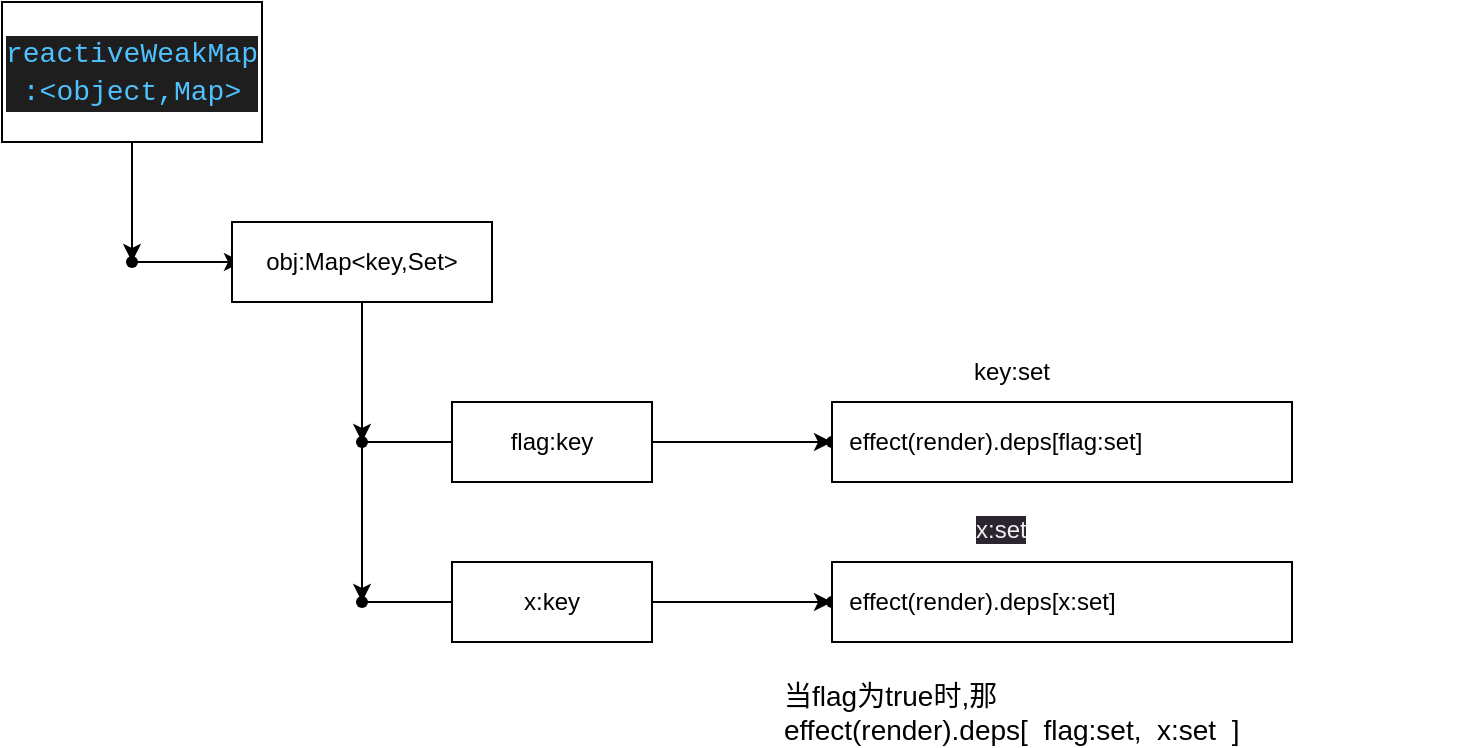 <mxfile>
    <diagram id="QqUA3UKoJoLK8TZRrcnE" name="第 1 页">
        <mxGraphModel dx="1019" dy="797" grid="1" gridSize="10" guides="1" tooltips="1" connect="1" arrows="1" fold="1" page="1" pageScale="1" pageWidth="827" pageHeight="1169" math="0" shadow="0">
            <root>
                <mxCell id="0"/>
                <mxCell id="1" parent="0"/>
                <mxCell id="14" value="" style="edgeStyle=none;html=1;" edge="1" parent="1" source="2" target="13">
                    <mxGeometry relative="1" as="geometry"/>
                </mxCell>
                <mxCell id="2" value="&lt;div style=&quot;color: rgb(212, 212, 212); background-color: rgb(30, 30, 30); font-family: &amp;quot;JetBranis Mono&amp;quot;, Consolas, &amp;quot;Courier New&amp;quot;, monospace, Consolas, &amp;quot;Courier New&amp;quot;, monospace; font-size: 14px; line-height: 19px;&quot;&gt;&lt;span style=&quot;color: #4fc1ff;&quot;&gt;reactiveWeakMap&lt;br&gt;:&amp;lt;object,Map&amp;gt;&lt;/span&gt;&lt;/div&gt;" style="rounded=0;whiteSpace=wrap;html=1;" vertex="1" parent="1">
                    <mxGeometry x="25" y="30" width="130" height="70" as="geometry"/>
                </mxCell>
                <mxCell id="16" value="" style="edgeStyle=none;html=1;" edge="1" parent="1" source="13" target="15">
                    <mxGeometry relative="1" as="geometry"/>
                </mxCell>
                <mxCell id="13" value="" style="shape=waypoint;sketch=0;size=6;pointerEvents=1;points=[];fillColor=default;resizable=0;rotatable=0;perimeter=centerPerimeter;snapToPoint=1;rounded=0;" vertex="1" parent="1">
                    <mxGeometry x="80" y="150" width="20" height="20" as="geometry"/>
                </mxCell>
                <mxCell id="15" value="" style="shape=waypoint;sketch=0;size=6;pointerEvents=1;points=[];fillColor=default;resizable=0;rotatable=0;perimeter=centerPerimeter;snapToPoint=1;rounded=0;" vertex="1" parent="1">
                    <mxGeometry x="135" y="150" width="20" height="20" as="geometry"/>
                </mxCell>
                <mxCell id="21" value="" style="edgeStyle=none;html=1;" edge="1" parent="1" source="17" target="19">
                    <mxGeometry relative="1" as="geometry"/>
                </mxCell>
                <mxCell id="17" value="obj:Map&amp;lt;key,Set&amp;gt;" style="rounded=0;whiteSpace=wrap;html=1;" vertex="1" parent="1">
                    <mxGeometry x="140" y="140" width="130" height="40" as="geometry"/>
                </mxCell>
                <mxCell id="23" value="" style="edgeStyle=none;html=1;" edge="1" parent="1" source="19" target="22">
                    <mxGeometry relative="1" as="geometry"/>
                </mxCell>
                <mxCell id="38" value="" style="edgeStyle=none;html=1;" edge="1" parent="1" source="19" target="32">
                    <mxGeometry relative="1" as="geometry"/>
                </mxCell>
                <mxCell id="19" value="" style="shape=waypoint;sketch=0;size=6;pointerEvents=1;points=[];fillColor=default;resizable=0;rotatable=0;perimeter=centerPerimeter;snapToPoint=1;rounded=0;" vertex="1" parent="1">
                    <mxGeometry x="195" y="240" width="20" height="20" as="geometry"/>
                </mxCell>
                <mxCell id="22" value="" style="shape=waypoint;sketch=0;size=6;pointerEvents=1;points=[];fillColor=default;resizable=0;rotatable=0;perimeter=centerPerimeter;snapToPoint=1;rounded=0;" vertex="1" parent="1">
                    <mxGeometry x="250" y="240" width="20" height="20" as="geometry"/>
                </mxCell>
                <mxCell id="26" value="" style="edgeStyle=none;html=1;" edge="1" parent="1" source="24" target="25">
                    <mxGeometry relative="1" as="geometry"/>
                </mxCell>
                <mxCell id="24" value="flag:key" style="rounded=0;whiteSpace=wrap;html=1;" vertex="1" parent="1">
                    <mxGeometry x="250" y="230" width="100" height="40" as="geometry"/>
                </mxCell>
                <mxCell id="25" value="" style="shape=waypoint;sketch=0;size=6;pointerEvents=1;points=[];fillColor=default;resizable=0;rotatable=0;perimeter=centerPerimeter;snapToPoint=1;rounded=0;" vertex="1" parent="1">
                    <mxGeometry x="430" y="240" width="20" height="20" as="geometry"/>
                </mxCell>
                <mxCell id="30" value="&amp;nbsp; effect(render).deps[flag:set]" style="rounded=0;whiteSpace=wrap;html=1;align=left;" vertex="1" parent="1">
                    <mxGeometry x="440" y="230" width="230" height="40" as="geometry"/>
                </mxCell>
                <mxCell id="34" value="" style="edgeStyle=none;html=1;" edge="1" parent="1" source="35" target="36">
                    <mxGeometry relative="1" as="geometry"/>
                </mxCell>
                <mxCell id="36" value="" style="shape=waypoint;sketch=0;size=6;pointerEvents=1;points=[];fillColor=default;resizable=0;rotatable=0;perimeter=centerPerimeter;snapToPoint=1;rounded=0;" vertex="1" parent="1">
                    <mxGeometry x="430" y="320" width="20" height="20" as="geometry"/>
                </mxCell>
                <mxCell id="37" value="&amp;nbsp; effect(render).deps[x:set]" style="rounded=0;whiteSpace=wrap;html=1;align=left;" vertex="1" parent="1">
                    <mxGeometry x="440" y="310" width="230" height="40" as="geometry"/>
                </mxCell>
                <mxCell id="48" value="" style="edgeStyle=none;html=1;endArrow=none;startArrow=none;" edge="1" parent="1" source="32" target="35">
                    <mxGeometry relative="1" as="geometry">
                        <mxPoint x="205" y="330" as="sourcePoint"/>
                        <mxPoint x="360" y="390" as="targetPoint"/>
                    </mxGeometry>
                </mxCell>
                <mxCell id="35" value="x:key" style="rounded=0;whiteSpace=wrap;html=1;" vertex="1" parent="1">
                    <mxGeometry x="250" y="310" width="100" height="40" as="geometry"/>
                </mxCell>
                <mxCell id="49" value="" style="edgeStyle=none;html=1;endArrow=none;" edge="1" parent="1" target="32">
                    <mxGeometry relative="1" as="geometry">
                        <mxPoint x="205" y="330" as="sourcePoint"/>
                        <mxPoint x="250" y="334.737" as="targetPoint"/>
                    </mxGeometry>
                </mxCell>
                <mxCell id="32" value="" style="shape=waypoint;sketch=0;size=6;pointerEvents=1;points=[];fillColor=default;resizable=0;rotatable=0;perimeter=centerPerimeter;snapToPoint=1;rounded=0;" vertex="1" parent="1">
                    <mxGeometry x="195" y="320" width="20" height="20" as="geometry"/>
                </mxCell>
                <mxCell id="50" value="key:set" style="text;strokeColor=none;align=center;fillColor=none;html=1;verticalAlign=middle;whiteSpace=wrap;rounded=0;" vertex="1" parent="1">
                    <mxGeometry x="500" y="200" width="60" height="30" as="geometry"/>
                </mxCell>
                <mxCell id="51" value="&lt;span style=&quot;color: rgb(240, 240, 240); font-family: Helvetica; font-size: 12px; font-style: normal; font-variant-ligatures: normal; font-variant-caps: normal; font-weight: 400; letter-spacing: normal; orphans: 2; text-align: center; text-indent: 0px; text-transform: none; widows: 2; word-spacing: 0px; -webkit-text-stroke-width: 0px; background-color: rgb(42, 37, 47); text-decoration-thickness: initial; text-decoration-style: initial; text-decoration-color: initial; float: none; display: inline !important;&quot;&gt;x:set&lt;/span&gt;" style="text;whiteSpace=wrap;html=1;" vertex="1" parent="1">
                    <mxGeometry x="510" y="280" width="70" height="40" as="geometry"/>
                </mxCell>
                <mxCell id="52" value="&lt;font style=&quot;font-size: 14px;&quot;&gt;当flag为true时,那&lt;br&gt;effect(render).deps[&amp;nbsp; flag:set,&amp;nbsp; x:set&amp;nbsp; ]&lt;/font&gt;" style="text;strokeColor=none;align=left;fillColor=none;html=1;verticalAlign=middle;whiteSpace=wrap;rounded=0;" vertex="1" parent="1">
                    <mxGeometry x="414" y="370" width="340" height="30" as="geometry"/>
                </mxCell>
            </root>
        </mxGraphModel>
    </diagram>
</mxfile>